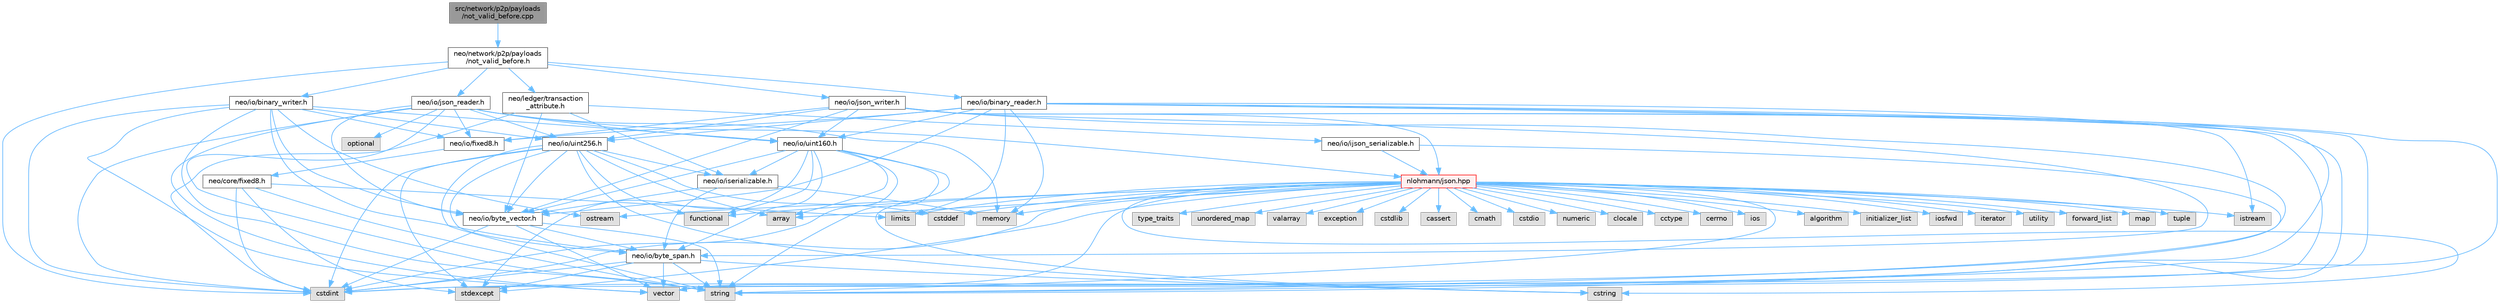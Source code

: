 digraph "src/network/p2p/payloads/not_valid_before.cpp"
{
 // LATEX_PDF_SIZE
  bgcolor="transparent";
  edge [fontname=Helvetica,fontsize=10,labelfontname=Helvetica,labelfontsize=10];
  node [fontname=Helvetica,fontsize=10,shape=box,height=0.2,width=0.4];
  Node1 [id="Node000001",label="src/network/p2p/payloads\l/not_valid_before.cpp",height=0.2,width=0.4,color="gray40", fillcolor="grey60", style="filled", fontcolor="black",tooltip=" "];
  Node1 -> Node2 [id="edge1_Node000001_Node000002",color="steelblue1",style="solid",tooltip=" "];
  Node2 [id="Node000002",label="neo/network/p2p/payloads\l/not_valid_before.h",height=0.2,width=0.4,color="grey40", fillcolor="white", style="filled",URL="$not__valid__before_8h.html",tooltip=" "];
  Node2 -> Node3 [id="edge2_Node000002_Node000003",color="steelblue1",style="solid",tooltip=" "];
  Node3 [id="Node000003",label="neo/io/binary_reader.h",height=0.2,width=0.4,color="grey40", fillcolor="white", style="filled",URL="$binary__reader_8h.html",tooltip=" "];
  Node3 -> Node4 [id="edge3_Node000003_Node000004",color="steelblue1",style="solid",tooltip=" "];
  Node4 [id="Node000004",label="neo/io/byte_vector.h",height=0.2,width=0.4,color="grey40", fillcolor="white", style="filled",URL="$io_2byte__vector_8h.html",tooltip=" "];
  Node4 -> Node5 [id="edge4_Node000004_Node000005",color="steelblue1",style="solid",tooltip=" "];
  Node5 [id="Node000005",label="neo/io/byte_span.h",height=0.2,width=0.4,color="grey40", fillcolor="white", style="filled",URL="$io_2byte__span_8h.html",tooltip=" "];
  Node5 -> Node6 [id="edge5_Node000005_Node000006",color="steelblue1",style="solid",tooltip=" "];
  Node6 [id="Node000006",label="cstdint",height=0.2,width=0.4,color="grey60", fillcolor="#E0E0E0", style="filled",tooltip=" "];
  Node5 -> Node7 [id="edge6_Node000005_Node000007",color="steelblue1",style="solid",tooltip=" "];
  Node7 [id="Node000007",label="cstring",height=0.2,width=0.4,color="grey60", fillcolor="#E0E0E0", style="filled",tooltip=" "];
  Node5 -> Node8 [id="edge7_Node000005_Node000008",color="steelblue1",style="solid",tooltip=" "];
  Node8 [id="Node000008",label="stdexcept",height=0.2,width=0.4,color="grey60", fillcolor="#E0E0E0", style="filled",tooltip=" "];
  Node5 -> Node9 [id="edge8_Node000005_Node000009",color="steelblue1",style="solid",tooltip=" "];
  Node9 [id="Node000009",label="string",height=0.2,width=0.4,color="grey60", fillcolor="#E0E0E0", style="filled",tooltip=" "];
  Node5 -> Node10 [id="edge9_Node000005_Node000010",color="steelblue1",style="solid",tooltip=" "];
  Node10 [id="Node000010",label="vector",height=0.2,width=0.4,color="grey60", fillcolor="#E0E0E0", style="filled",tooltip=" "];
  Node4 -> Node6 [id="edge10_Node000004_Node000006",color="steelblue1",style="solid",tooltip=" "];
  Node4 -> Node9 [id="edge11_Node000004_Node000009",color="steelblue1",style="solid",tooltip=" "];
  Node4 -> Node10 [id="edge12_Node000004_Node000010",color="steelblue1",style="solid",tooltip=" "];
  Node3 -> Node11 [id="edge13_Node000003_Node000011",color="steelblue1",style="solid",tooltip=" "];
  Node11 [id="Node000011",label="neo/io/fixed8.h",height=0.2,width=0.4,color="grey40", fillcolor="white", style="filled",URL="$io_2fixed8_8h.html",tooltip=" "];
  Node11 -> Node12 [id="edge14_Node000011_Node000012",color="steelblue1",style="solid",tooltip=" "];
  Node12 [id="Node000012",label="neo/core/fixed8.h",height=0.2,width=0.4,color="grey40", fillcolor="white", style="filled",URL="$core_2fixed8_8h.html",tooltip=" "];
  Node12 -> Node6 [id="edge15_Node000012_Node000006",color="steelblue1",style="solid",tooltip=" "];
  Node12 -> Node13 [id="edge16_Node000012_Node000013",color="steelblue1",style="solid",tooltip=" "];
  Node13 [id="Node000013",label="limits",height=0.2,width=0.4,color="grey60", fillcolor="#E0E0E0", style="filled",tooltip=" "];
  Node12 -> Node8 [id="edge17_Node000012_Node000008",color="steelblue1",style="solid",tooltip=" "];
  Node12 -> Node9 [id="edge18_Node000012_Node000009",color="steelblue1",style="solid",tooltip=" "];
  Node3 -> Node14 [id="edge19_Node000003_Node000014",color="steelblue1",style="solid",tooltip=" "];
  Node14 [id="Node000014",label="neo/io/uint160.h",height=0.2,width=0.4,color="grey40", fillcolor="white", style="filled",URL="$uint160_8h.html",tooltip=" "];
  Node14 -> Node5 [id="edge20_Node000014_Node000005",color="steelblue1",style="solid",tooltip=" "];
  Node14 -> Node4 [id="edge21_Node000014_Node000004",color="steelblue1",style="solid",tooltip=" "];
  Node14 -> Node15 [id="edge22_Node000014_Node000015",color="steelblue1",style="solid",tooltip=" "];
  Node15 [id="Node000015",label="neo/io/iserializable.h",height=0.2,width=0.4,color="grey40", fillcolor="white", style="filled",URL="$iserializable_8h.html",tooltip=" "];
  Node15 -> Node5 [id="edge23_Node000015_Node000005",color="steelblue1",style="solid",tooltip=" "];
  Node15 -> Node4 [id="edge24_Node000015_Node000004",color="steelblue1",style="solid",tooltip=" "];
  Node15 -> Node16 [id="edge25_Node000015_Node000016",color="steelblue1",style="solid",tooltip=" "];
  Node16 [id="Node000016",label="memory",height=0.2,width=0.4,color="grey60", fillcolor="#E0E0E0", style="filled",tooltip=" "];
  Node14 -> Node17 [id="edge26_Node000014_Node000017",color="steelblue1",style="solid",tooltip=" "];
  Node17 [id="Node000017",label="array",height=0.2,width=0.4,color="grey60", fillcolor="#E0E0E0", style="filled",tooltip=" "];
  Node14 -> Node6 [id="edge27_Node000014_Node000006",color="steelblue1",style="solid",tooltip=" "];
  Node14 -> Node7 [id="edge28_Node000014_Node000007",color="steelblue1",style="solid",tooltip=" "];
  Node14 -> Node18 [id="edge29_Node000014_Node000018",color="steelblue1",style="solid",tooltip=" "];
  Node18 [id="Node000018",label="functional",height=0.2,width=0.4,color="grey60", fillcolor="#E0E0E0", style="filled",tooltip=" "];
  Node14 -> Node8 [id="edge30_Node000014_Node000008",color="steelblue1",style="solid",tooltip=" "];
  Node14 -> Node9 [id="edge31_Node000014_Node000009",color="steelblue1",style="solid",tooltip=" "];
  Node3 -> Node19 [id="edge32_Node000003_Node000019",color="steelblue1",style="solid",tooltip=" "];
  Node19 [id="Node000019",label="neo/io/uint256.h",height=0.2,width=0.4,color="grey40", fillcolor="white", style="filled",URL="$uint256_8h.html",tooltip=" "];
  Node19 -> Node5 [id="edge33_Node000019_Node000005",color="steelblue1",style="solid",tooltip=" "];
  Node19 -> Node4 [id="edge34_Node000019_Node000004",color="steelblue1",style="solid",tooltip=" "];
  Node19 -> Node15 [id="edge35_Node000019_Node000015",color="steelblue1",style="solid",tooltip=" "];
  Node19 -> Node17 [id="edge36_Node000019_Node000017",color="steelblue1",style="solid",tooltip=" "];
  Node19 -> Node20 [id="edge37_Node000019_Node000020",color="steelblue1",style="solid",tooltip=" "];
  Node20 [id="Node000020",label="cstddef",height=0.2,width=0.4,color="grey60", fillcolor="#E0E0E0", style="filled",tooltip=" "];
  Node19 -> Node6 [id="edge38_Node000019_Node000006",color="steelblue1",style="solid",tooltip=" "];
  Node19 -> Node7 [id="edge39_Node000019_Node000007",color="steelblue1",style="solid",tooltip=" "];
  Node19 -> Node18 [id="edge40_Node000019_Node000018",color="steelblue1",style="solid",tooltip=" "];
  Node19 -> Node8 [id="edge41_Node000019_Node000008",color="steelblue1",style="solid",tooltip=" "];
  Node19 -> Node9 [id="edge42_Node000019_Node000009",color="steelblue1",style="solid",tooltip=" "];
  Node3 -> Node6 [id="edge43_Node000003_Node000006",color="steelblue1",style="solid",tooltip=" "];
  Node3 -> Node21 [id="edge44_Node000003_Node000021",color="steelblue1",style="solid",tooltip=" "];
  Node21 [id="Node000021",label="istream",height=0.2,width=0.4,color="grey60", fillcolor="#E0E0E0", style="filled",tooltip=" "];
  Node3 -> Node13 [id="edge45_Node000003_Node000013",color="steelblue1",style="solid",tooltip=" "];
  Node3 -> Node16 [id="edge46_Node000003_Node000016",color="steelblue1",style="solid",tooltip=" "];
  Node3 -> Node9 [id="edge47_Node000003_Node000009",color="steelblue1",style="solid",tooltip=" "];
  Node3 -> Node10 [id="edge48_Node000003_Node000010",color="steelblue1",style="solid",tooltip=" "];
  Node2 -> Node22 [id="edge49_Node000002_Node000022",color="steelblue1",style="solid",tooltip=" "];
  Node22 [id="Node000022",label="neo/io/binary_writer.h",height=0.2,width=0.4,color="grey40", fillcolor="white", style="filled",URL="$binary__writer_8h.html",tooltip=" "];
  Node22 -> Node5 [id="edge50_Node000022_Node000005",color="steelblue1",style="solid",tooltip=" "];
  Node22 -> Node4 [id="edge51_Node000022_Node000004",color="steelblue1",style="solid",tooltip=" "];
  Node22 -> Node11 [id="edge52_Node000022_Node000011",color="steelblue1",style="solid",tooltip=" "];
  Node22 -> Node14 [id="edge53_Node000022_Node000014",color="steelblue1",style="solid",tooltip=" "];
  Node22 -> Node19 [id="edge54_Node000022_Node000019",color="steelblue1",style="solid",tooltip=" "];
  Node22 -> Node6 [id="edge55_Node000022_Node000006",color="steelblue1",style="solid",tooltip=" "];
  Node22 -> Node23 [id="edge56_Node000022_Node000023",color="steelblue1",style="solid",tooltip=" "];
  Node23 [id="Node000023",label="ostream",height=0.2,width=0.4,color="grey60", fillcolor="#E0E0E0", style="filled",tooltip=" "];
  Node22 -> Node9 [id="edge57_Node000022_Node000009",color="steelblue1",style="solid",tooltip=" "];
  Node22 -> Node10 [id="edge58_Node000022_Node000010",color="steelblue1",style="solid",tooltip=" "];
  Node2 -> Node24 [id="edge59_Node000002_Node000024",color="steelblue1",style="solid",tooltip=" "];
  Node24 [id="Node000024",label="neo/io/json_reader.h",height=0.2,width=0.4,color="grey40", fillcolor="white", style="filled",URL="$json__reader_8h.html",tooltip=" "];
  Node24 -> Node4 [id="edge60_Node000024_Node000004",color="steelblue1",style="solid",tooltip=" "];
  Node24 -> Node11 [id="edge61_Node000024_Node000011",color="steelblue1",style="solid",tooltip=" "];
  Node24 -> Node14 [id="edge62_Node000024_Node000014",color="steelblue1",style="solid",tooltip=" "];
  Node24 -> Node19 [id="edge63_Node000024_Node000019",color="steelblue1",style="solid",tooltip=" "];
  Node24 -> Node6 [id="edge64_Node000024_Node000006",color="steelblue1",style="solid",tooltip=" "];
  Node24 -> Node16 [id="edge65_Node000024_Node000016",color="steelblue1",style="solid",tooltip=" "];
  Node24 -> Node25 [id="edge66_Node000024_Node000025",color="steelblue1",style="solid",tooltip=" "];
  Node25 [id="Node000025",label="nlohmann/json.hpp",height=0.2,width=0.4,color="red", fillcolor="#FFF0F0", style="filled",URL="$json_8hpp.html",tooltip=" "];
  Node25 -> Node26 [id="edge67_Node000025_Node000026",color="steelblue1",style="solid",tooltip=" "];
  Node26 [id="Node000026",label="algorithm",height=0.2,width=0.4,color="grey60", fillcolor="#E0E0E0", style="filled",tooltip=" "];
  Node25 -> Node20 [id="edge68_Node000025_Node000020",color="steelblue1",style="solid",tooltip=" "];
  Node25 -> Node18 [id="edge69_Node000025_Node000018",color="steelblue1",style="solid",tooltip=" "];
  Node25 -> Node27 [id="edge70_Node000025_Node000027",color="steelblue1",style="solid",tooltip=" "];
  Node27 [id="Node000027",label="initializer_list",height=0.2,width=0.4,color="grey60", fillcolor="#E0E0E0", style="filled",tooltip=" "];
  Node25 -> Node28 [id="edge71_Node000025_Node000028",color="steelblue1",style="solid",tooltip=" "];
  Node28 [id="Node000028",label="iosfwd",height=0.2,width=0.4,color="grey60", fillcolor="#E0E0E0", style="filled",tooltip=" "];
  Node25 -> Node29 [id="edge72_Node000025_Node000029",color="steelblue1",style="solid",tooltip=" "];
  Node29 [id="Node000029",label="iterator",height=0.2,width=0.4,color="grey60", fillcolor="#E0E0E0", style="filled",tooltip=" "];
  Node25 -> Node16 [id="edge73_Node000025_Node000016",color="steelblue1",style="solid",tooltip=" "];
  Node25 -> Node9 [id="edge74_Node000025_Node000009",color="steelblue1",style="solid",tooltip=" "];
  Node25 -> Node30 [id="edge75_Node000025_Node000030",color="steelblue1",style="solid",tooltip=" "];
  Node30 [id="Node000030",label="utility",height=0.2,width=0.4,color="grey60", fillcolor="#E0E0E0", style="filled",tooltip=" "];
  Node25 -> Node10 [id="edge76_Node000025_Node000010",color="steelblue1",style="solid",tooltip=" "];
  Node25 -> Node17 [id="edge77_Node000025_Node000017",color="steelblue1",style="solid",tooltip=" "];
  Node25 -> Node31 [id="edge78_Node000025_Node000031",color="steelblue1",style="solid",tooltip=" "];
  Node31 [id="Node000031",label="forward_list",height=0.2,width=0.4,color="grey60", fillcolor="#E0E0E0", style="filled",tooltip=" "];
  Node25 -> Node32 [id="edge79_Node000025_Node000032",color="steelblue1",style="solid",tooltip=" "];
  Node32 [id="Node000032",label="map",height=0.2,width=0.4,color="grey60", fillcolor="#E0E0E0", style="filled",tooltip=" "];
  Node25 -> Node33 [id="edge80_Node000025_Node000033",color="steelblue1",style="solid",tooltip=" "];
  Node33 [id="Node000033",label="tuple",height=0.2,width=0.4,color="grey60", fillcolor="#E0E0E0", style="filled",tooltip=" "];
  Node25 -> Node34 [id="edge81_Node000025_Node000034",color="steelblue1",style="solid",tooltip=" "];
  Node34 [id="Node000034",label="type_traits",height=0.2,width=0.4,color="grey60", fillcolor="#E0E0E0", style="filled",tooltip=" "];
  Node25 -> Node35 [id="edge82_Node000025_Node000035",color="steelblue1",style="solid",tooltip=" "];
  Node35 [id="Node000035",label="unordered_map",height=0.2,width=0.4,color="grey60", fillcolor="#E0E0E0", style="filled",tooltip=" "];
  Node25 -> Node36 [id="edge83_Node000025_Node000036",color="steelblue1",style="solid",tooltip=" "];
  Node36 [id="Node000036",label="valarray",height=0.2,width=0.4,color="grey60", fillcolor="#E0E0E0", style="filled",tooltip=" "];
  Node25 -> Node37 [id="edge84_Node000025_Node000037",color="steelblue1",style="solid",tooltip=" "];
  Node37 [id="Node000037",label="exception",height=0.2,width=0.4,color="grey60", fillcolor="#E0E0E0", style="filled",tooltip=" "];
  Node25 -> Node8 [id="edge85_Node000025_Node000008",color="steelblue1",style="solid",tooltip=" "];
  Node25 -> Node6 [id="edge86_Node000025_Node000006",color="steelblue1",style="solid",tooltip=" "];
  Node25 -> Node38 [id="edge87_Node000025_Node000038",color="steelblue1",style="solid",tooltip=" "];
  Node38 [id="Node000038",label="cstdlib",height=0.2,width=0.4,color="grey60", fillcolor="#E0E0E0", style="filled",tooltip=" "];
  Node25 -> Node39 [id="edge88_Node000025_Node000039",color="steelblue1",style="solid",tooltip=" "];
  Node39 [id="Node000039",label="cassert",height=0.2,width=0.4,color="grey60", fillcolor="#E0E0E0", style="filled",tooltip=" "];
  Node25 -> Node13 [id="edge89_Node000025_Node000013",color="steelblue1",style="solid",tooltip=" "];
  Node25 -> Node7 [id="edge90_Node000025_Node000007",color="steelblue1",style="solid",tooltip=" "];
  Node25 -> Node40 [id="edge91_Node000025_Node000040",color="steelblue1",style="solid",tooltip=" "];
  Node40 [id="Node000040",label="cmath",height=0.2,width=0.4,color="grey60", fillcolor="#E0E0E0", style="filled",tooltip=" "];
  Node25 -> Node41 [id="edge92_Node000025_Node000041",color="steelblue1",style="solid",tooltip=" "];
  Node41 [id="Node000041",label="cstdio",height=0.2,width=0.4,color="grey60", fillcolor="#E0E0E0", style="filled",tooltip=" "];
  Node25 -> Node42 [id="edge93_Node000025_Node000042",color="steelblue1",style="solid",tooltip=" "];
  Node42 [id="Node000042",label="numeric",height=0.2,width=0.4,color="grey60", fillcolor="#E0E0E0", style="filled",tooltip=" "];
  Node25 -> Node21 [id="edge94_Node000025_Node000021",color="steelblue1",style="solid",tooltip=" "];
  Node25 -> Node43 [id="edge95_Node000025_Node000043",color="steelblue1",style="solid",tooltip=" "];
  Node43 [id="Node000043",label="clocale",height=0.2,width=0.4,color="grey60", fillcolor="#E0E0E0", style="filled",tooltip=" "];
  Node25 -> Node44 [id="edge96_Node000025_Node000044",color="steelblue1",style="solid",tooltip=" "];
  Node44 [id="Node000044",label="cctype",height=0.2,width=0.4,color="grey60", fillcolor="#E0E0E0", style="filled",tooltip=" "];
  Node25 -> Node45 [id="edge97_Node000025_Node000045",color="steelblue1",style="solid",tooltip=" "];
  Node45 [id="Node000045",label="cerrno",height=0.2,width=0.4,color="grey60", fillcolor="#E0E0E0", style="filled",tooltip=" "];
  Node25 -> Node46 [id="edge98_Node000025_Node000046",color="steelblue1",style="solid",tooltip=" "];
  Node46 [id="Node000046",label="ios",height=0.2,width=0.4,color="grey60", fillcolor="#E0E0E0", style="filled",tooltip=" "];
  Node25 -> Node23 [id="edge99_Node000025_Node000023",color="steelblue1",style="solid",tooltip=" "];
  Node24 -> Node48 [id="edge100_Node000024_Node000048",color="steelblue1",style="solid",tooltip=" "];
  Node48 [id="Node000048",label="optional",height=0.2,width=0.4,color="grey60", fillcolor="#E0E0E0", style="filled",tooltip=" "];
  Node24 -> Node9 [id="edge101_Node000024_Node000009",color="steelblue1",style="solid",tooltip=" "];
  Node24 -> Node10 [id="edge102_Node000024_Node000010",color="steelblue1",style="solid",tooltip=" "];
  Node2 -> Node49 [id="edge103_Node000002_Node000049",color="steelblue1",style="solid",tooltip=" "];
  Node49 [id="Node000049",label="neo/io/json_writer.h",height=0.2,width=0.4,color="grey40", fillcolor="white", style="filled",URL="$json__writer_8h.html",tooltip=" "];
  Node49 -> Node5 [id="edge104_Node000049_Node000005",color="steelblue1",style="solid",tooltip=" "];
  Node49 -> Node4 [id="edge105_Node000049_Node000004",color="steelblue1",style="solid",tooltip=" "];
  Node49 -> Node11 [id="edge106_Node000049_Node000011",color="steelblue1",style="solid",tooltip=" "];
  Node49 -> Node14 [id="edge107_Node000049_Node000014",color="steelblue1",style="solid",tooltip=" "];
  Node49 -> Node19 [id="edge108_Node000049_Node000019",color="steelblue1",style="solid",tooltip=" "];
  Node49 -> Node6 [id="edge109_Node000049_Node000006",color="steelblue1",style="solid",tooltip=" "];
  Node49 -> Node25 [id="edge110_Node000049_Node000025",color="steelblue1",style="solid",tooltip=" "];
  Node49 -> Node9 [id="edge111_Node000049_Node000009",color="steelblue1",style="solid",tooltip=" "];
  Node49 -> Node10 [id="edge112_Node000049_Node000010",color="steelblue1",style="solid",tooltip=" "];
  Node2 -> Node50 [id="edge113_Node000002_Node000050",color="steelblue1",style="solid",tooltip=" "];
  Node50 [id="Node000050",label="neo/ledger/transaction\l_attribute.h",height=0.2,width=0.4,color="grey40", fillcolor="white", style="filled",URL="$transaction__attribute_8h.html",tooltip=" "];
  Node50 -> Node4 [id="edge114_Node000050_Node000004",color="steelblue1",style="solid",tooltip=" "];
  Node50 -> Node51 [id="edge115_Node000050_Node000051",color="steelblue1",style="solid",tooltip=" "];
  Node51 [id="Node000051",label="neo/io/ijson_serializable.h",height=0.2,width=0.4,color="grey40", fillcolor="white", style="filled",URL="$ijson__serializable_8h.html",tooltip=" "];
  Node51 -> Node25 [id="edge116_Node000051_Node000025",color="steelblue1",style="solid",tooltip=" "];
  Node51 -> Node9 [id="edge117_Node000051_Node000009",color="steelblue1",style="solid",tooltip=" "];
  Node50 -> Node15 [id="edge118_Node000050_Node000015",color="steelblue1",style="solid",tooltip=" "];
  Node50 -> Node6 [id="edge119_Node000050_Node000006",color="steelblue1",style="solid",tooltip=" "];
  Node2 -> Node6 [id="edge120_Node000002_Node000006",color="steelblue1",style="solid",tooltip=" "];
}
